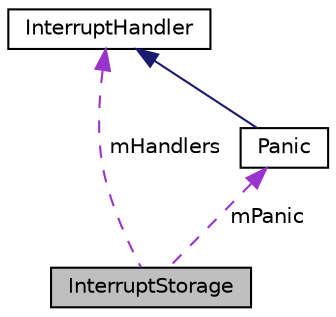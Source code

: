 digraph "InterruptStorage"
{
  bgcolor="transparent";
  edge [fontname="Helvetica",fontsize="10",labelfontname="Helvetica",labelfontsize="10"];
  node [fontname="Helvetica",fontsize="10",shape=record];
  Node1 [label="InterruptStorage",height=0.2,width=0.4,color="black", fillcolor="grey75", style="filled", fontcolor="black"];
  Node2 -> Node1 [dir="back",color="darkorchid3",fontsize="10",style="dashed",label=" mPanic" ,fontname="Helvetica"];
  Node2 [label="Panic",height=0.2,width=0.4,color="black",URL="$classPanic.html",tooltip="Standardinterruptbehandlungsroutine. "];
  Node3 -> Node2 [dir="back",color="midnightblue",fontsize="10",style="solid",fontname="Helvetica"];
  Node3 [label="InterruptHandler",height=0.2,width=0.4,color="black",URL="$classInterruptHandler.html",tooltip="Basisklasse für die Interruptbehandlung. "];
  Node3 -> Node1 [dir="back",color="darkorchid3",fontsize="10",style="dashed",label=" mHandlers" ,fontname="Helvetica"];
}
